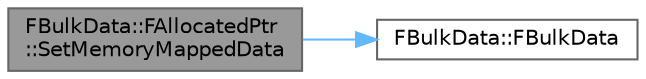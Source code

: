 digraph "FBulkData::FAllocatedPtr::SetMemoryMappedData"
{
 // INTERACTIVE_SVG=YES
 // LATEX_PDF_SIZE
  bgcolor="transparent";
  edge [fontname=Helvetica,fontsize=10,labelfontname=Helvetica,labelfontsize=10];
  node [fontname=Helvetica,fontsize=10,shape=box,height=0.2,width=0.4];
  rankdir="LR";
  Node1 [id="Node000001",label="FBulkData::FAllocatedPtr\l::SetMemoryMappedData",height=0.2,width=0.4,color="gray40", fillcolor="grey60", style="filled", fontcolor="black",tooltip=" "];
  Node1 -> Node2 [id="edge1_Node000001_Node000002",color="steelblue1",style="solid",tooltip=" "];
  Node2 [id="Node000002",label="FBulkData::FBulkData",height=0.2,width=0.4,color="grey40", fillcolor="white", style="filled",URL="$d4/d9b/classFBulkData.html#a541062e93f681f93489db7dc60334ab5",tooltip="Constructor, initializing all member variables."];
}
